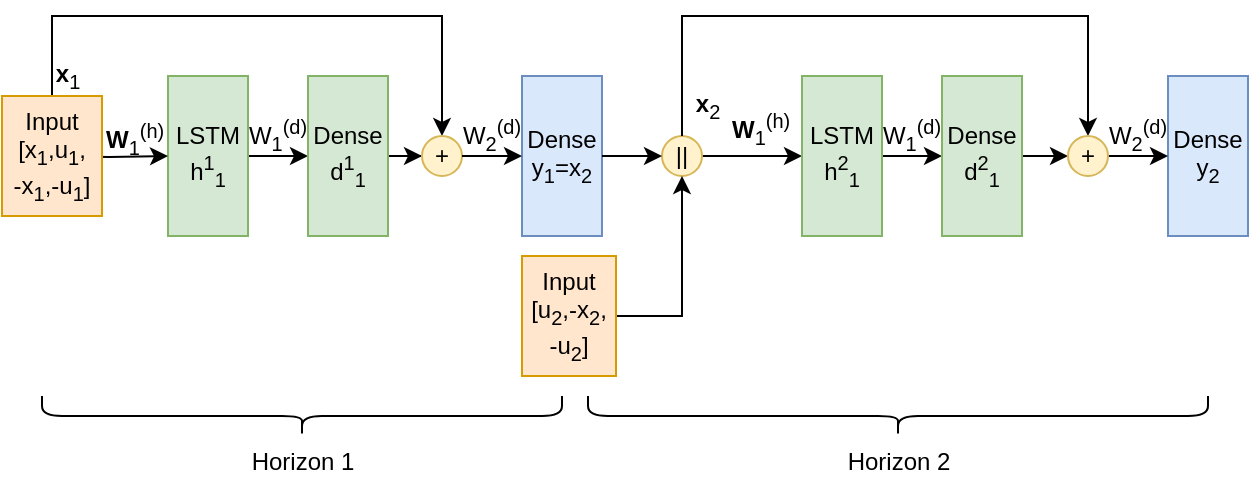 <mxfile version="22.0.4" type="google">
  <diagram name="Page-1" id="beZD7wqWVQxjQfumyW3a">
    <mxGraphModel grid="1" page="1" gridSize="10" guides="1" tooltips="1" connect="1" arrows="1" fold="1" pageScale="1" pageWidth="827" pageHeight="1169" math="0" shadow="0">
      <root>
        <mxCell id="0" />
        <mxCell id="1" parent="0" />
        <mxCell id="AeLRqA_ZkPdadpYVqA0--92" style="edgeStyle=orthogonalEdgeStyle;rounded=0;orthogonalLoop=1;jettySize=auto;html=1;exitX=1;exitY=0.5;exitDx=0;exitDy=0;" edge="1" parent="1" source="AeLRqA_ZkPdadpYVqA0--89" target="AeLRqA_ZkPdadpYVqA0--74">
          <mxGeometry relative="1" as="geometry" />
        </mxCell>
        <mxCell id="AeLRqA_ZkPdadpYVqA0--89" value="||" style="ellipse;whiteSpace=wrap;html=1;aspect=fixed;fillColor=#fff2cc;strokeColor=#d6b656;" vertex="1" parent="1">
          <mxGeometry x="437" y="300" width="20" height="20" as="geometry" />
        </mxCell>
        <mxCell id="AeLRqA_ZkPdadpYVqA0--29" value="" style="edgeStyle=orthogonalEdgeStyle;rounded=0;orthogonalLoop=1;jettySize=auto;html=1;" edge="1" parent="1" source="AeLRqA_ZkPdadpYVqA0--30" target="AeLRqA_ZkPdadpYVqA0--34">
          <mxGeometry relative="1" as="geometry" />
        </mxCell>
        <mxCell id="AeLRqA_ZkPdadpYVqA0--30" value="LSTM&lt;br&gt;h&lt;sup style=&quot;border-color: var(--border-color); text-align: start;&quot;&gt;1&lt;/sup&gt;&lt;sub style=&quot;border-color: var(--border-color); text-align: start;&quot;&gt;1&lt;/sub&gt;" style="rounded=0;whiteSpace=wrap;html=1;fillColor=#d5e8d4;strokeColor=#82b366;" vertex="1" parent="1">
          <mxGeometry x="190" y="270" width="40" height="80" as="geometry" />
        </mxCell>
        <mxCell id="AeLRqA_ZkPdadpYVqA0--97" style="edgeStyle=orthogonalEdgeStyle;rounded=0;orthogonalLoop=1;jettySize=auto;html=1;entryX=0;entryY=0.5;entryDx=0;entryDy=0;" edge="1" parent="1" target="AeLRqA_ZkPdadpYVqA0--30">
          <mxGeometry relative="1" as="geometry">
            <mxPoint x="130" y="310" as="sourcePoint" />
          </mxGeometry>
        </mxCell>
        <mxCell id="AeLRqA_ZkPdadpYVqA0--33" value="" style="edgeStyle=orthogonalEdgeStyle;rounded=0;orthogonalLoop=1;jettySize=auto;html=1;" edge="1" parent="1" source="AeLRqA_ZkPdadpYVqA0--34" target="AeLRqA_ZkPdadpYVqA0--43">
          <mxGeometry relative="1" as="geometry" />
        </mxCell>
        <mxCell id="AeLRqA_ZkPdadpYVqA0--34" value="Dense&lt;br&gt;d&lt;sup style=&quot;border-color: var(--border-color); text-align: start;&quot;&gt;1&lt;/sup&gt;&lt;sub style=&quot;border-color: var(--border-color); text-align: start;&quot;&gt;1&lt;/sub&gt;" style="rounded=0;whiteSpace=wrap;html=1;fillColor=#d5e8d4;strokeColor=#82b366;" vertex="1" parent="1">
          <mxGeometry x="260" y="270" width="40" height="80" as="geometry" />
        </mxCell>
        <mxCell id="AeLRqA_ZkPdadpYVqA0--40" value="Dense&lt;br&gt;y&lt;sub style=&quot;border-color: var(--border-color); text-align: start;&quot;&gt;1&lt;/sub&gt;=x&lt;sub style=&quot;border-color: var(--border-color); text-align: start;&quot;&gt;2&lt;/sub&gt;" style="rounded=0;whiteSpace=wrap;html=1;fillColor=#dae8fc;strokeColor=#6c8ebf;" vertex="1" parent="1">
          <mxGeometry x="367" y="270" width="40" height="80" as="geometry" />
        </mxCell>
        <mxCell id="AeLRqA_ZkPdadpYVqA0--91" style="edgeStyle=orthogonalEdgeStyle;rounded=0;orthogonalLoop=1;jettySize=auto;html=1;exitX=1;exitY=0.5;exitDx=0;exitDy=0;entryX=0;entryY=0.5;entryDx=0;entryDy=0;" edge="1" parent="1" target="AeLRqA_ZkPdadpYVqA0--89">
          <mxGeometry relative="1" as="geometry">
            <mxPoint x="407" y="310" as="sourcePoint" />
          </mxGeometry>
        </mxCell>
        <mxCell id="AeLRqA_ZkPdadpYVqA0--42" value="" style="endArrow=classic;html=1;rounded=0;exitX=0.5;exitY=0;exitDx=0;exitDy=0;" edge="1" parent="1" source="AeLRqA_ZkPdadpYVqA0--98">
          <mxGeometry width="50" height="50" relative="1" as="geometry">
            <mxPoint x="147" y="310" as="sourcePoint" />
            <mxPoint x="327" y="300" as="targetPoint" />
            <Array as="points">
              <mxPoint x="132" y="240" />
              <mxPoint x="210" y="240" />
              <mxPoint x="327" y="240" />
            </Array>
          </mxGeometry>
        </mxCell>
        <mxCell id="AeLRqA_ZkPdadpYVqA0--43" value="+" style="ellipse;whiteSpace=wrap;html=1;aspect=fixed;fillColor=#fff2cc;strokeColor=#d6b656;" vertex="1" parent="1">
          <mxGeometry x="317" y="300" width="20" height="20" as="geometry" />
        </mxCell>
        <mxCell id="AeLRqA_ZkPdadpYVqA0--44" style="edgeStyle=orthogonalEdgeStyle;rounded=0;orthogonalLoop=1;jettySize=auto;html=1;exitX=1;exitY=0.5;exitDx=0;exitDy=0;entryX=0;entryY=0.5;entryDx=0;entryDy=0;" edge="1" parent="1" target="AeLRqA_ZkPdadpYVqA0--40">
          <mxGeometry relative="1" as="geometry">
            <mxPoint x="337" y="310" as="sourcePoint" />
          </mxGeometry>
        </mxCell>
        <mxCell id="AeLRqA_ZkPdadpYVqA0--52" value="&lt;p style=&quot;margin: 0cm; text-align: start;&quot; class=&quot;MsoNormal&quot;&gt;&lt;b&gt;x&lt;/b&gt;&lt;sub&gt;1&lt;/sub&gt;&lt;sub style=&quot;font-family: Calibri, sans-serif;&quot;&gt;&lt;span lang=&quot;EN-US&quot;&gt;&lt;/span&gt;&lt;/sub&gt;&lt;/p&gt;" style="text;html=1;strokeColor=none;fillColor=none;align=center;verticalAlign=middle;whiteSpace=wrap;rounded=0;" vertex="1" parent="1">
          <mxGeometry x="130" y="255" width="20" height="30" as="geometry" />
        </mxCell>
        <mxCell id="AeLRqA_ZkPdadpYVqA0--73" value="" style="edgeStyle=orthogonalEdgeStyle;rounded=0;orthogonalLoop=1;jettySize=auto;html=1;" edge="1" parent="1" source="AeLRqA_ZkPdadpYVqA0--74" target="AeLRqA_ZkPdadpYVqA0--78">
          <mxGeometry relative="1" as="geometry" />
        </mxCell>
        <mxCell id="AeLRqA_ZkPdadpYVqA0--74" value="LSTM&lt;br&gt;h&lt;sup style=&quot;border-color: var(--border-color); text-align: start;&quot;&gt;2&lt;/sup&gt;&lt;sub style=&quot;border-color: var(--border-color); text-align: start;&quot;&gt;1&lt;/sub&gt;" style="rounded=0;whiteSpace=wrap;html=1;fillColor=#d5e8d4;strokeColor=#82b366;" vertex="1" parent="1">
          <mxGeometry x="507" y="270" width="40" height="80" as="geometry" />
        </mxCell>
        <mxCell id="AeLRqA_ZkPdadpYVqA0--93" style="edgeStyle=orthogonalEdgeStyle;rounded=0;orthogonalLoop=1;jettySize=auto;html=1;exitX=1;exitY=0.5;exitDx=0;exitDy=0;entryX=0.5;entryY=1;entryDx=0;entryDy=0;" edge="1" parent="1" source="AeLRqA_ZkPdadpYVqA0--76" target="AeLRqA_ZkPdadpYVqA0--89">
          <mxGeometry relative="1" as="geometry" />
        </mxCell>
        <mxCell id="AeLRqA_ZkPdadpYVqA0--76" value="&lt;font style=&quot;font-size: 12px;&quot;&gt;Input&lt;br&gt;[u&lt;sub style=&quot;text-align: start;&quot;&gt;2&lt;/sub&gt;&lt;span style=&quot;text-align: start;&quot;&gt;,-x&lt;/span&gt;&lt;sub style=&quot;text-align: start;&quot;&gt;2&lt;/sub&gt;&lt;span style=&quot;text-align: start;&quot;&gt;,&lt;br&gt;-u&lt;/span&gt;&lt;sub style=&quot;text-align: start;&quot;&gt;2&lt;/sub&gt;&lt;/font&gt;&lt;font style=&quot;font-size: 12px;&quot;&gt;]&lt;/font&gt;" style="rounded=0;whiteSpace=wrap;html=1;fillColor=#ffe6cc;strokeColor=#d79b00;" vertex="1" parent="1">
          <mxGeometry x="367" y="360" width="47" height="60" as="geometry" />
        </mxCell>
        <mxCell id="AeLRqA_ZkPdadpYVqA0--77" value="" style="edgeStyle=orthogonalEdgeStyle;rounded=0;orthogonalLoop=1;jettySize=auto;html=1;" edge="1" parent="1" source="AeLRqA_ZkPdadpYVqA0--78" target="AeLRqA_ZkPdadpYVqA0--83">
          <mxGeometry relative="1" as="geometry" />
        </mxCell>
        <mxCell id="AeLRqA_ZkPdadpYVqA0--78" value="Dense&lt;br&gt;d&lt;sup style=&quot;border-color: var(--border-color); text-align: start;&quot;&gt;2&lt;/sup&gt;&lt;sub style=&quot;border-color: var(--border-color); text-align: start;&quot;&gt;1&lt;/sub&gt;" style="rounded=0;whiteSpace=wrap;html=1;fillColor=#d5e8d4;strokeColor=#82b366;" vertex="1" parent="1">
          <mxGeometry x="577" y="270" width="40" height="80" as="geometry" />
        </mxCell>
        <mxCell id="AeLRqA_ZkPdadpYVqA0--80" value="Dense&lt;br&gt;y&lt;sub style=&quot;border-color: var(--border-color); text-align: start;&quot;&gt;2&lt;/sub&gt;" style="rounded=0;whiteSpace=wrap;html=1;fillColor=#dae8fc;strokeColor=#6c8ebf;" vertex="1" parent="1">
          <mxGeometry x="690" y="270" width="40" height="80" as="geometry" />
        </mxCell>
        <mxCell id="AeLRqA_ZkPdadpYVqA0--82" value="" style="endArrow=classic;html=1;rounded=0;exitX=0.5;exitY=0;exitDx=0;exitDy=0;entryX=0.5;entryY=0;entryDx=0;entryDy=0;" edge="1" parent="1" source="AeLRqA_ZkPdadpYVqA0--89" target="AeLRqA_ZkPdadpYVqA0--83">
          <mxGeometry width="50" height="50" relative="1" as="geometry">
            <mxPoint x="487" y="310" as="sourcePoint" />
            <mxPoint x="667" y="300" as="targetPoint" />
            <Array as="points">
              <mxPoint x="447" y="240" />
              <mxPoint x="650" y="240" />
            </Array>
          </mxGeometry>
        </mxCell>
        <mxCell id="_eFMWPL8dM4-BxjzLq-a-7" style="edgeStyle=orthogonalEdgeStyle;rounded=0;orthogonalLoop=1;jettySize=auto;html=1;exitX=1;exitY=0.5;exitDx=0;exitDy=0;" edge="1" parent="1" source="AeLRqA_ZkPdadpYVqA0--83" target="AeLRqA_ZkPdadpYVqA0--80">
          <mxGeometry relative="1" as="geometry" />
        </mxCell>
        <mxCell id="AeLRqA_ZkPdadpYVqA0--83" value="+" style="ellipse;whiteSpace=wrap;html=1;aspect=fixed;fillColor=#fff2cc;strokeColor=#d6b656;" vertex="1" parent="1">
          <mxGeometry x="640" y="300" width="20" height="20" as="geometry" />
        </mxCell>
        <mxCell id="AeLRqA_ZkPdadpYVqA0--94" value="&lt;p style=&quot;margin: 0cm; text-align: start;&quot; class=&quot;MsoNormal&quot;&gt;&lt;b&gt;x&lt;/b&gt;&lt;sub&gt;2&lt;/sub&gt;&lt;sub style=&quot;font-family: Calibri, sans-serif;&quot;&gt;&lt;span lang=&quot;EN-US&quot;&gt;&lt;/span&gt;&lt;/sub&gt;&lt;/p&gt;" style="text;html=1;strokeColor=none;fillColor=none;align=center;verticalAlign=middle;whiteSpace=wrap;rounded=0;" vertex="1" parent="1">
          <mxGeometry x="450" y="270" width="20" height="30" as="geometry" />
        </mxCell>
        <mxCell id="AeLRqA_ZkPdadpYVqA0--98" value="&lt;font style=&quot;font-size: 12px;&quot;&gt;Input&lt;br&gt;[x&lt;sub style=&quot;text-align: start;&quot;&gt;1&lt;/sub&gt;&lt;span style=&quot;text-align: start;&quot;&gt;,u&lt;/span&gt;&lt;sub style=&quot;text-align: start;&quot;&gt;1&lt;/sub&gt;&lt;span style=&quot;text-align: start;&quot;&gt;,&lt;br&gt;-x&lt;/span&gt;&lt;sub style=&quot;text-align: start;&quot;&gt;1&lt;/sub&gt;&lt;span style=&quot;text-align: start;&quot;&gt;,-u&lt;/span&gt;&lt;sub style=&quot;text-align: start;&quot;&gt;1&lt;/sub&gt;&lt;/font&gt;&lt;font style=&quot;font-size: 12px;&quot;&gt;]&lt;/font&gt;" style="rounded=0;whiteSpace=wrap;html=1;fillColor=#ffe6cc;strokeColor=#d79b00;" vertex="1" parent="1">
          <mxGeometry x="107" y="280" width="50" height="60" as="geometry" />
        </mxCell>
        <mxCell id="AeLRqA_ZkPdadpYVqA0--99" value="" style="shape=curlyBracket;whiteSpace=wrap;html=1;rounded=1;flipH=1;labelPosition=right;verticalLabelPosition=middle;align=left;verticalAlign=middle;rotation=90;" vertex="1" parent="1">
          <mxGeometry x="247" y="310" width="20" height="260" as="geometry" />
        </mxCell>
        <mxCell id="AeLRqA_ZkPdadpYVqA0--100" value="" style="shape=curlyBracket;whiteSpace=wrap;html=1;rounded=1;flipH=1;labelPosition=right;verticalLabelPosition=middle;align=left;verticalAlign=middle;rotation=90;" vertex="1" parent="1">
          <mxGeometry x="545" y="285" width="20" height="310" as="geometry" />
        </mxCell>
        <mxCell id="AeLRqA_ZkPdadpYVqA0--101" value="Horizon 1" style="text;html=1;align=center;verticalAlign=middle;resizable=0;points=[];autosize=1;strokeColor=none;fillColor=none;" vertex="1" parent="1">
          <mxGeometry x="222" y="448" width="70" height="30" as="geometry" />
        </mxCell>
        <mxCell id="AeLRqA_ZkPdadpYVqA0--102" value="Horizon 2" style="text;html=1;align=center;verticalAlign=middle;resizable=0;points=[];autosize=1;strokeColor=none;fillColor=none;" vertex="1" parent="1">
          <mxGeometry x="520" y="448" width="70" height="30" as="geometry" />
        </mxCell>
        <mxCell id="_eFMWPL8dM4-BxjzLq-a-1" value="&lt;b style=&quot;border-color: var(--border-color); caret-color: rgb(0, 0, 0); color: rgb(0, 0, 0); font-family: Helvetica; font-size: 12px; font-style: normal; font-variant-caps: normal; letter-spacing: normal; text-indent: 0px; text-transform: none; word-spacing: 0px; -webkit-text-stroke-width: 0px; text-decoration: none; text-align: start;&quot;&gt;W&lt;/b&gt;&lt;sub style=&quot;border-color: var(--border-color); caret-color: rgb(0, 0, 0); color: rgb(0, 0, 0); font-family: Helvetica; font-style: normal; font-variant-caps: normal; font-weight: 400; letter-spacing: normal; text-indent: 0px; text-transform: none; word-spacing: 0px; -webkit-text-stroke-width: 0px; text-decoration: none; text-align: start;&quot;&gt;1&lt;/sub&gt;&lt;sup style=&quot;border-color: var(--border-color); caret-color: rgb(0, 0, 0); color: rgb(0, 0, 0); font-family: Helvetica; font-style: normal; font-variant-caps: normal; font-weight: 400; letter-spacing: normal; text-indent: 0px; text-transform: none; word-spacing: 0px; -webkit-text-stroke-width: 0px; text-decoration: none; text-align: start;&quot;&gt;(h)&lt;/sup&gt;" style="text;whiteSpace=wrap;html=1;" vertex="1" parent="1">
          <mxGeometry x="157" y="285" width="30" height="30" as="geometry" />
        </mxCell>
        <mxCell id="_eFMWPL8dM4-BxjzLq-a-2" value="&lt;p style=&quot;margin: 0cm; text-align: start;&quot; class=&quot;MsoNormal&quot;&gt;W&lt;sub&gt;1&lt;/sub&gt;&lt;sup&gt;(d)&lt;font face=&quot;Calibri, sans-serif&quot;&gt;&lt;/font&gt;&lt;/sup&gt;&lt;/p&gt;" style="text;html=1;strokeColor=none;fillColor=none;align=center;verticalAlign=middle;whiteSpace=wrap;rounded=0;" vertex="1" parent="1">
          <mxGeometry x="230.0" y="290" width="30" height="20" as="geometry" />
        </mxCell>
        <mxCell id="_eFMWPL8dM4-BxjzLq-a-3" value="&lt;p style=&quot;margin: 0cm; text-align: start;&quot; class=&quot;MsoNormal&quot;&gt;W&lt;sub&gt;2&lt;/sub&gt;&lt;sup&gt;(d)&lt;font face=&quot;Calibri, sans-serif&quot;&gt;&lt;/font&gt;&lt;/sup&gt;&lt;/p&gt;" style="text;html=1;strokeColor=none;fillColor=none;align=center;verticalAlign=middle;whiteSpace=wrap;rounded=0;" vertex="1" parent="1">
          <mxGeometry x="337" y="290" width="30" height="20" as="geometry" />
        </mxCell>
        <mxCell id="_eFMWPL8dM4-BxjzLq-a-4" value="&lt;b style=&quot;border-color: var(--border-color); caret-color: rgb(0, 0, 0); color: rgb(0, 0, 0); font-family: Helvetica; font-size: 12px; font-style: normal; font-variant-caps: normal; letter-spacing: normal; text-indent: 0px; text-transform: none; word-spacing: 0px; -webkit-text-stroke-width: 0px; text-decoration: none; text-align: start;&quot;&gt;W&lt;/b&gt;&lt;sub style=&quot;border-color: var(--border-color); caret-color: rgb(0, 0, 0); color: rgb(0, 0, 0); font-family: Helvetica; font-style: normal; font-variant-caps: normal; font-weight: 400; letter-spacing: normal; text-indent: 0px; text-transform: none; word-spacing: 0px; -webkit-text-stroke-width: 0px; text-decoration: none; text-align: start;&quot;&gt;1&lt;/sub&gt;&lt;sup style=&quot;border-color: var(--border-color); caret-color: rgb(0, 0, 0); color: rgb(0, 0, 0); font-family: Helvetica; font-style: normal; font-variant-caps: normal; font-weight: 400; letter-spacing: normal; text-indent: 0px; text-transform: none; word-spacing: 0px; -webkit-text-stroke-width: 0px; text-decoration: none; text-align: start;&quot;&gt;(h)&lt;/sup&gt;" style="text;whiteSpace=wrap;html=1;" vertex="1" parent="1">
          <mxGeometry x="470" y="280" width="30" height="30" as="geometry" />
        </mxCell>
        <mxCell id="_eFMWPL8dM4-BxjzLq-a-5" value="&lt;p style=&quot;margin: 0cm; text-align: start;&quot; class=&quot;MsoNormal&quot;&gt;W&lt;sub&gt;1&lt;/sub&gt;&lt;sup&gt;(d)&lt;font face=&quot;Calibri, sans-serif&quot;&gt;&lt;/font&gt;&lt;/sup&gt;&lt;/p&gt;" style="text;html=1;strokeColor=none;fillColor=none;align=center;verticalAlign=middle;whiteSpace=wrap;rounded=0;" vertex="1" parent="1">
          <mxGeometry x="547" y="290" width="30" height="20" as="geometry" />
        </mxCell>
        <mxCell id="_eFMWPL8dM4-BxjzLq-a-6" value="&lt;p style=&quot;margin: 0cm; text-align: start;&quot; class=&quot;MsoNormal&quot;&gt;W&lt;sub&gt;2&lt;/sub&gt;&lt;sup&gt;(d)&lt;font face=&quot;Calibri, sans-serif&quot;&gt;&lt;/font&gt;&lt;/sup&gt;&lt;/p&gt;" style="text;html=1;strokeColor=none;fillColor=none;align=center;verticalAlign=middle;whiteSpace=wrap;rounded=0;" vertex="1" parent="1">
          <mxGeometry x="660" y="290" width="30" height="20" as="geometry" />
        </mxCell>
      </root>
    </mxGraphModel>
  </diagram>
</mxfile>
